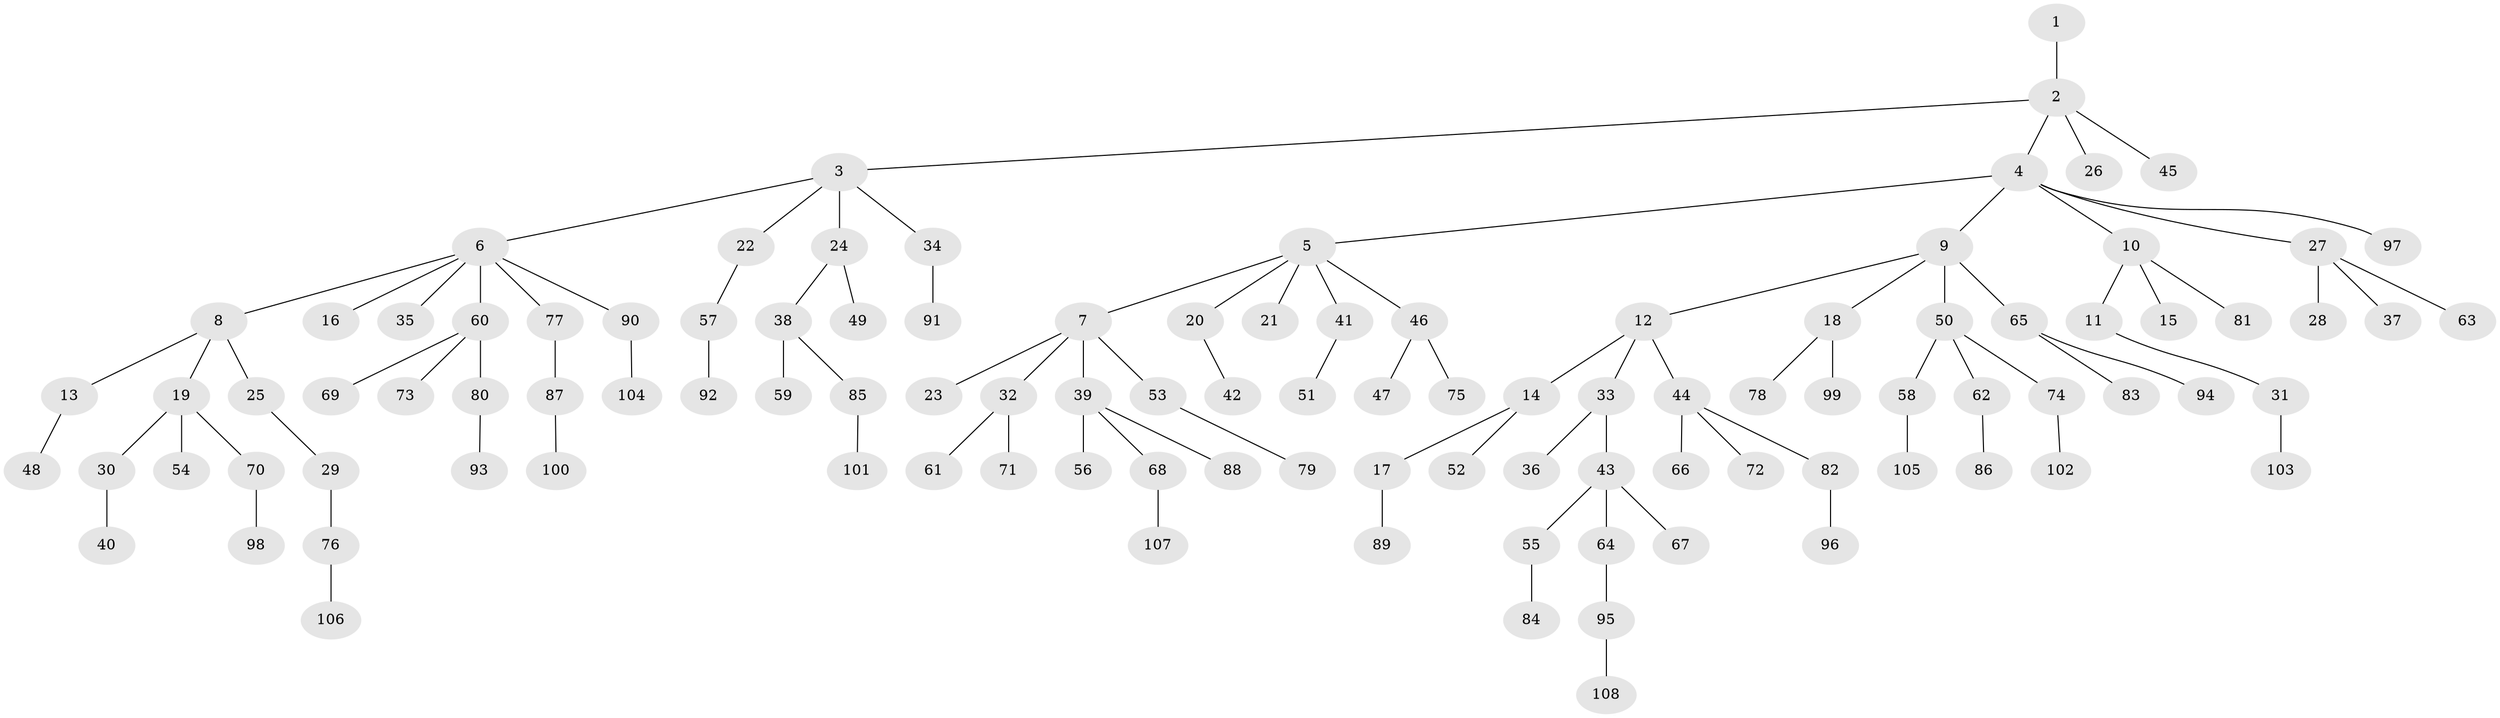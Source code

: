 // Generated by graph-tools (version 1.1) at 2025/36/03/09/25 02:36:57]
// undirected, 108 vertices, 107 edges
graph export_dot {
graph [start="1"]
  node [color=gray90,style=filled];
  1;
  2;
  3;
  4;
  5;
  6;
  7;
  8;
  9;
  10;
  11;
  12;
  13;
  14;
  15;
  16;
  17;
  18;
  19;
  20;
  21;
  22;
  23;
  24;
  25;
  26;
  27;
  28;
  29;
  30;
  31;
  32;
  33;
  34;
  35;
  36;
  37;
  38;
  39;
  40;
  41;
  42;
  43;
  44;
  45;
  46;
  47;
  48;
  49;
  50;
  51;
  52;
  53;
  54;
  55;
  56;
  57;
  58;
  59;
  60;
  61;
  62;
  63;
  64;
  65;
  66;
  67;
  68;
  69;
  70;
  71;
  72;
  73;
  74;
  75;
  76;
  77;
  78;
  79;
  80;
  81;
  82;
  83;
  84;
  85;
  86;
  87;
  88;
  89;
  90;
  91;
  92;
  93;
  94;
  95;
  96;
  97;
  98;
  99;
  100;
  101;
  102;
  103;
  104;
  105;
  106;
  107;
  108;
  1 -- 2;
  2 -- 3;
  2 -- 4;
  2 -- 26;
  2 -- 45;
  3 -- 6;
  3 -- 22;
  3 -- 24;
  3 -- 34;
  4 -- 5;
  4 -- 9;
  4 -- 10;
  4 -- 27;
  4 -- 97;
  5 -- 7;
  5 -- 20;
  5 -- 21;
  5 -- 41;
  5 -- 46;
  6 -- 8;
  6 -- 16;
  6 -- 35;
  6 -- 60;
  6 -- 77;
  6 -- 90;
  7 -- 23;
  7 -- 32;
  7 -- 39;
  7 -- 53;
  8 -- 13;
  8 -- 19;
  8 -- 25;
  9 -- 12;
  9 -- 18;
  9 -- 50;
  9 -- 65;
  10 -- 11;
  10 -- 15;
  10 -- 81;
  11 -- 31;
  12 -- 14;
  12 -- 33;
  12 -- 44;
  13 -- 48;
  14 -- 17;
  14 -- 52;
  17 -- 89;
  18 -- 78;
  18 -- 99;
  19 -- 30;
  19 -- 54;
  19 -- 70;
  20 -- 42;
  22 -- 57;
  24 -- 38;
  24 -- 49;
  25 -- 29;
  27 -- 28;
  27 -- 37;
  27 -- 63;
  29 -- 76;
  30 -- 40;
  31 -- 103;
  32 -- 61;
  32 -- 71;
  33 -- 36;
  33 -- 43;
  34 -- 91;
  38 -- 59;
  38 -- 85;
  39 -- 56;
  39 -- 68;
  39 -- 88;
  41 -- 51;
  43 -- 55;
  43 -- 64;
  43 -- 67;
  44 -- 66;
  44 -- 72;
  44 -- 82;
  46 -- 47;
  46 -- 75;
  50 -- 58;
  50 -- 62;
  50 -- 74;
  53 -- 79;
  55 -- 84;
  57 -- 92;
  58 -- 105;
  60 -- 69;
  60 -- 73;
  60 -- 80;
  62 -- 86;
  64 -- 95;
  65 -- 83;
  65 -- 94;
  68 -- 107;
  70 -- 98;
  74 -- 102;
  76 -- 106;
  77 -- 87;
  80 -- 93;
  82 -- 96;
  85 -- 101;
  87 -- 100;
  90 -- 104;
  95 -- 108;
}
